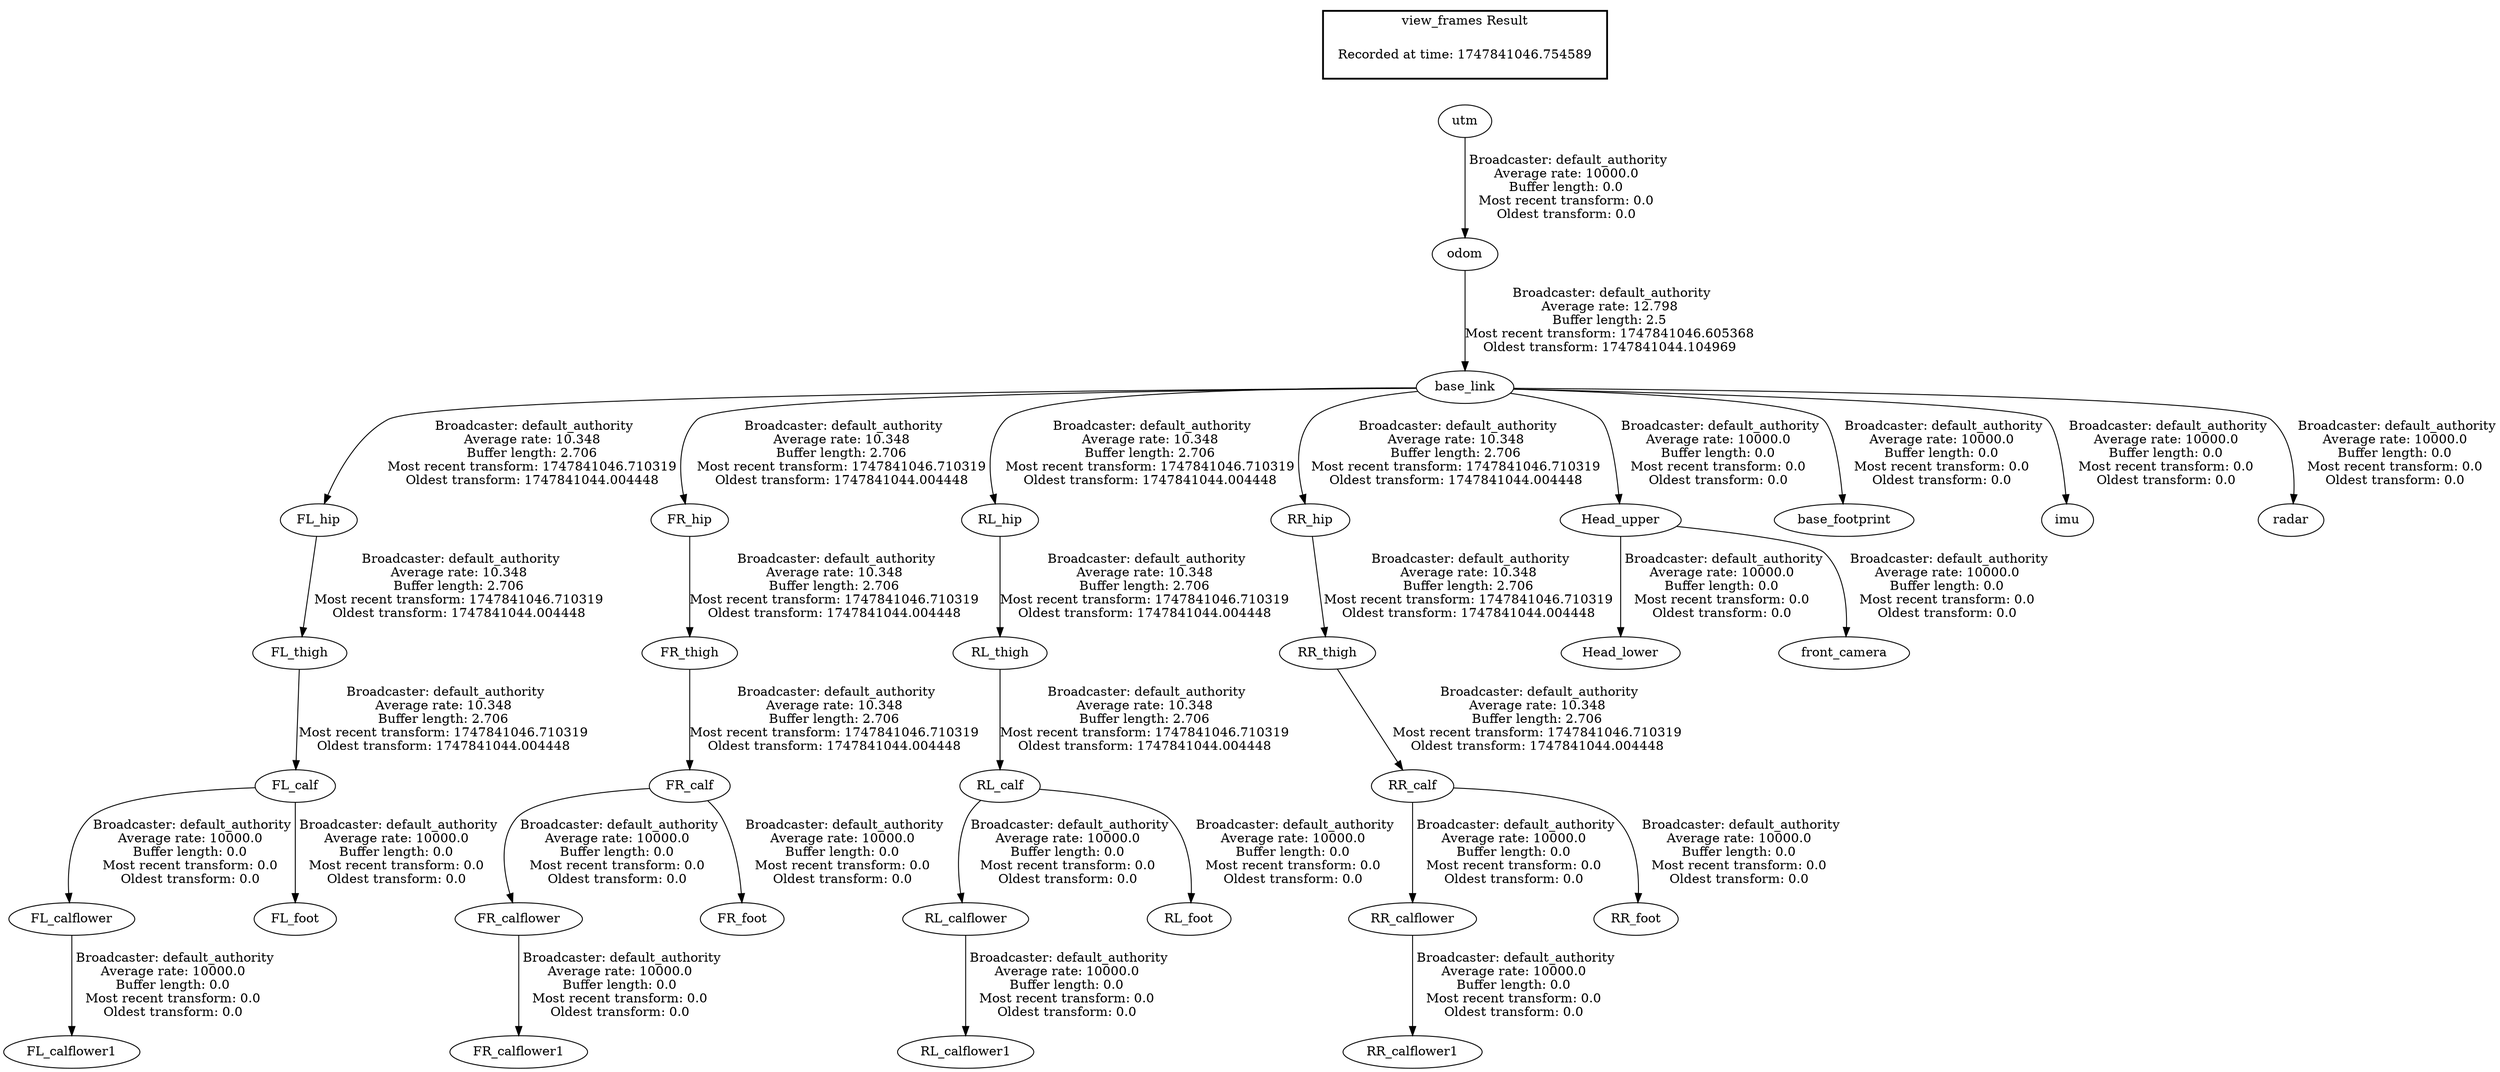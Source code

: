 digraph G {
"FL_thigh" -> "FL_calf"[label=" Broadcaster: default_authority\nAverage rate: 10.348\nBuffer length: 2.706\nMost recent transform: 1747841046.710319\nOldest transform: 1747841044.004448\n"];
"FL_hip" -> "FL_thigh"[label=" Broadcaster: default_authority\nAverage rate: 10.348\nBuffer length: 2.706\nMost recent transform: 1747841046.710319\nOldest transform: 1747841044.004448\n"];
"base_link" -> "FL_hip"[label=" Broadcaster: default_authority\nAverage rate: 10.348\nBuffer length: 2.706\nMost recent transform: 1747841046.710319\nOldest transform: 1747841044.004448\n"];
"odom" -> "base_link"[label=" Broadcaster: default_authority\nAverage rate: 12.798\nBuffer length: 2.5\nMost recent transform: 1747841046.605368\nOldest transform: 1747841044.104969\n"];
"FR_thigh" -> "FR_calf"[label=" Broadcaster: default_authority\nAverage rate: 10.348\nBuffer length: 2.706\nMost recent transform: 1747841046.710319\nOldest transform: 1747841044.004448\n"];
"FR_hip" -> "FR_thigh"[label=" Broadcaster: default_authority\nAverage rate: 10.348\nBuffer length: 2.706\nMost recent transform: 1747841046.710319\nOldest transform: 1747841044.004448\n"];
"base_link" -> "FR_hip"[label=" Broadcaster: default_authority\nAverage rate: 10.348\nBuffer length: 2.706\nMost recent transform: 1747841046.710319\nOldest transform: 1747841044.004448\n"];
"RL_thigh" -> "RL_calf"[label=" Broadcaster: default_authority\nAverage rate: 10.348\nBuffer length: 2.706\nMost recent transform: 1747841046.710319\nOldest transform: 1747841044.004448\n"];
"RL_hip" -> "RL_thigh"[label=" Broadcaster: default_authority\nAverage rate: 10.348\nBuffer length: 2.706\nMost recent transform: 1747841046.710319\nOldest transform: 1747841044.004448\n"];
"base_link" -> "RL_hip"[label=" Broadcaster: default_authority\nAverage rate: 10.348\nBuffer length: 2.706\nMost recent transform: 1747841046.710319\nOldest transform: 1747841044.004448\n"];
"RR_thigh" -> "RR_calf"[label=" Broadcaster: default_authority\nAverage rate: 10.348\nBuffer length: 2.706\nMost recent transform: 1747841046.710319\nOldest transform: 1747841044.004448\n"];
"RR_hip" -> "RR_thigh"[label=" Broadcaster: default_authority\nAverage rate: 10.348\nBuffer length: 2.706\nMost recent transform: 1747841046.710319\nOldest transform: 1747841044.004448\n"];
"base_link" -> "RR_hip"[label=" Broadcaster: default_authority\nAverage rate: 10.348\nBuffer length: 2.706\nMost recent transform: 1747841046.710319\nOldest transform: 1747841044.004448\n"];
"FL_calflower" -> "FL_calflower1"[label=" Broadcaster: default_authority\nAverage rate: 10000.0\nBuffer length: 0.0\nMost recent transform: 0.0\nOldest transform: 0.0\n"];
"FL_calf" -> "FL_calflower"[label=" Broadcaster: default_authority\nAverage rate: 10000.0\nBuffer length: 0.0\nMost recent transform: 0.0\nOldest transform: 0.0\n"];
"FL_calf" -> "FL_foot"[label=" Broadcaster: default_authority\nAverage rate: 10000.0\nBuffer length: 0.0\nMost recent transform: 0.0\nOldest transform: 0.0\n"];
"FR_calflower" -> "FR_calflower1"[label=" Broadcaster: default_authority\nAverage rate: 10000.0\nBuffer length: 0.0\nMost recent transform: 0.0\nOldest transform: 0.0\n"];
"FR_calf" -> "FR_calflower"[label=" Broadcaster: default_authority\nAverage rate: 10000.0\nBuffer length: 0.0\nMost recent transform: 0.0\nOldest transform: 0.0\n"];
"FR_calf" -> "FR_foot"[label=" Broadcaster: default_authority\nAverage rate: 10000.0\nBuffer length: 0.0\nMost recent transform: 0.0\nOldest transform: 0.0\n"];
"Head_upper" -> "Head_lower"[label=" Broadcaster: default_authority\nAverage rate: 10000.0\nBuffer length: 0.0\nMost recent transform: 0.0\nOldest transform: 0.0\n"];
"base_link" -> "Head_upper"[label=" Broadcaster: default_authority\nAverage rate: 10000.0\nBuffer length: 0.0\nMost recent transform: 0.0\nOldest transform: 0.0\n"];
"RL_calflower" -> "RL_calflower1"[label=" Broadcaster: default_authority\nAverage rate: 10000.0\nBuffer length: 0.0\nMost recent transform: 0.0\nOldest transform: 0.0\n"];
"RL_calf" -> "RL_calflower"[label=" Broadcaster: default_authority\nAverage rate: 10000.0\nBuffer length: 0.0\nMost recent transform: 0.0\nOldest transform: 0.0\n"];
"RL_calf" -> "RL_foot"[label=" Broadcaster: default_authority\nAverage rate: 10000.0\nBuffer length: 0.0\nMost recent transform: 0.0\nOldest transform: 0.0\n"];
"RR_calflower" -> "RR_calflower1"[label=" Broadcaster: default_authority\nAverage rate: 10000.0\nBuffer length: 0.0\nMost recent transform: 0.0\nOldest transform: 0.0\n"];
"RR_calf" -> "RR_calflower"[label=" Broadcaster: default_authority\nAverage rate: 10000.0\nBuffer length: 0.0\nMost recent transform: 0.0\nOldest transform: 0.0\n"];
"RR_calf" -> "RR_foot"[label=" Broadcaster: default_authority\nAverage rate: 10000.0\nBuffer length: 0.0\nMost recent transform: 0.0\nOldest transform: 0.0\n"];
"base_link" -> "base_footprint"[label=" Broadcaster: default_authority\nAverage rate: 10000.0\nBuffer length: 0.0\nMost recent transform: 0.0\nOldest transform: 0.0\n"];
"Head_upper" -> "front_camera"[label=" Broadcaster: default_authority\nAverage rate: 10000.0\nBuffer length: 0.0\nMost recent transform: 0.0\nOldest transform: 0.0\n"];
"base_link" -> "imu"[label=" Broadcaster: default_authority\nAverage rate: 10000.0\nBuffer length: 0.0\nMost recent transform: 0.0\nOldest transform: 0.0\n"];
"base_link" -> "radar"[label=" Broadcaster: default_authority\nAverage rate: 10000.0\nBuffer length: 0.0\nMost recent transform: 0.0\nOldest transform: 0.0\n"];
"utm" -> "odom"[label=" Broadcaster: default_authority\nAverage rate: 10000.0\nBuffer length: 0.0\nMost recent transform: 0.0\nOldest transform: 0.0\n"];
edge [style=invis];
 subgraph cluster_legend { style=bold; color=black; label ="view_frames Result";
"Recorded at time: 1747841046.754589"[ shape=plaintext ] ;
}->"utm";
}